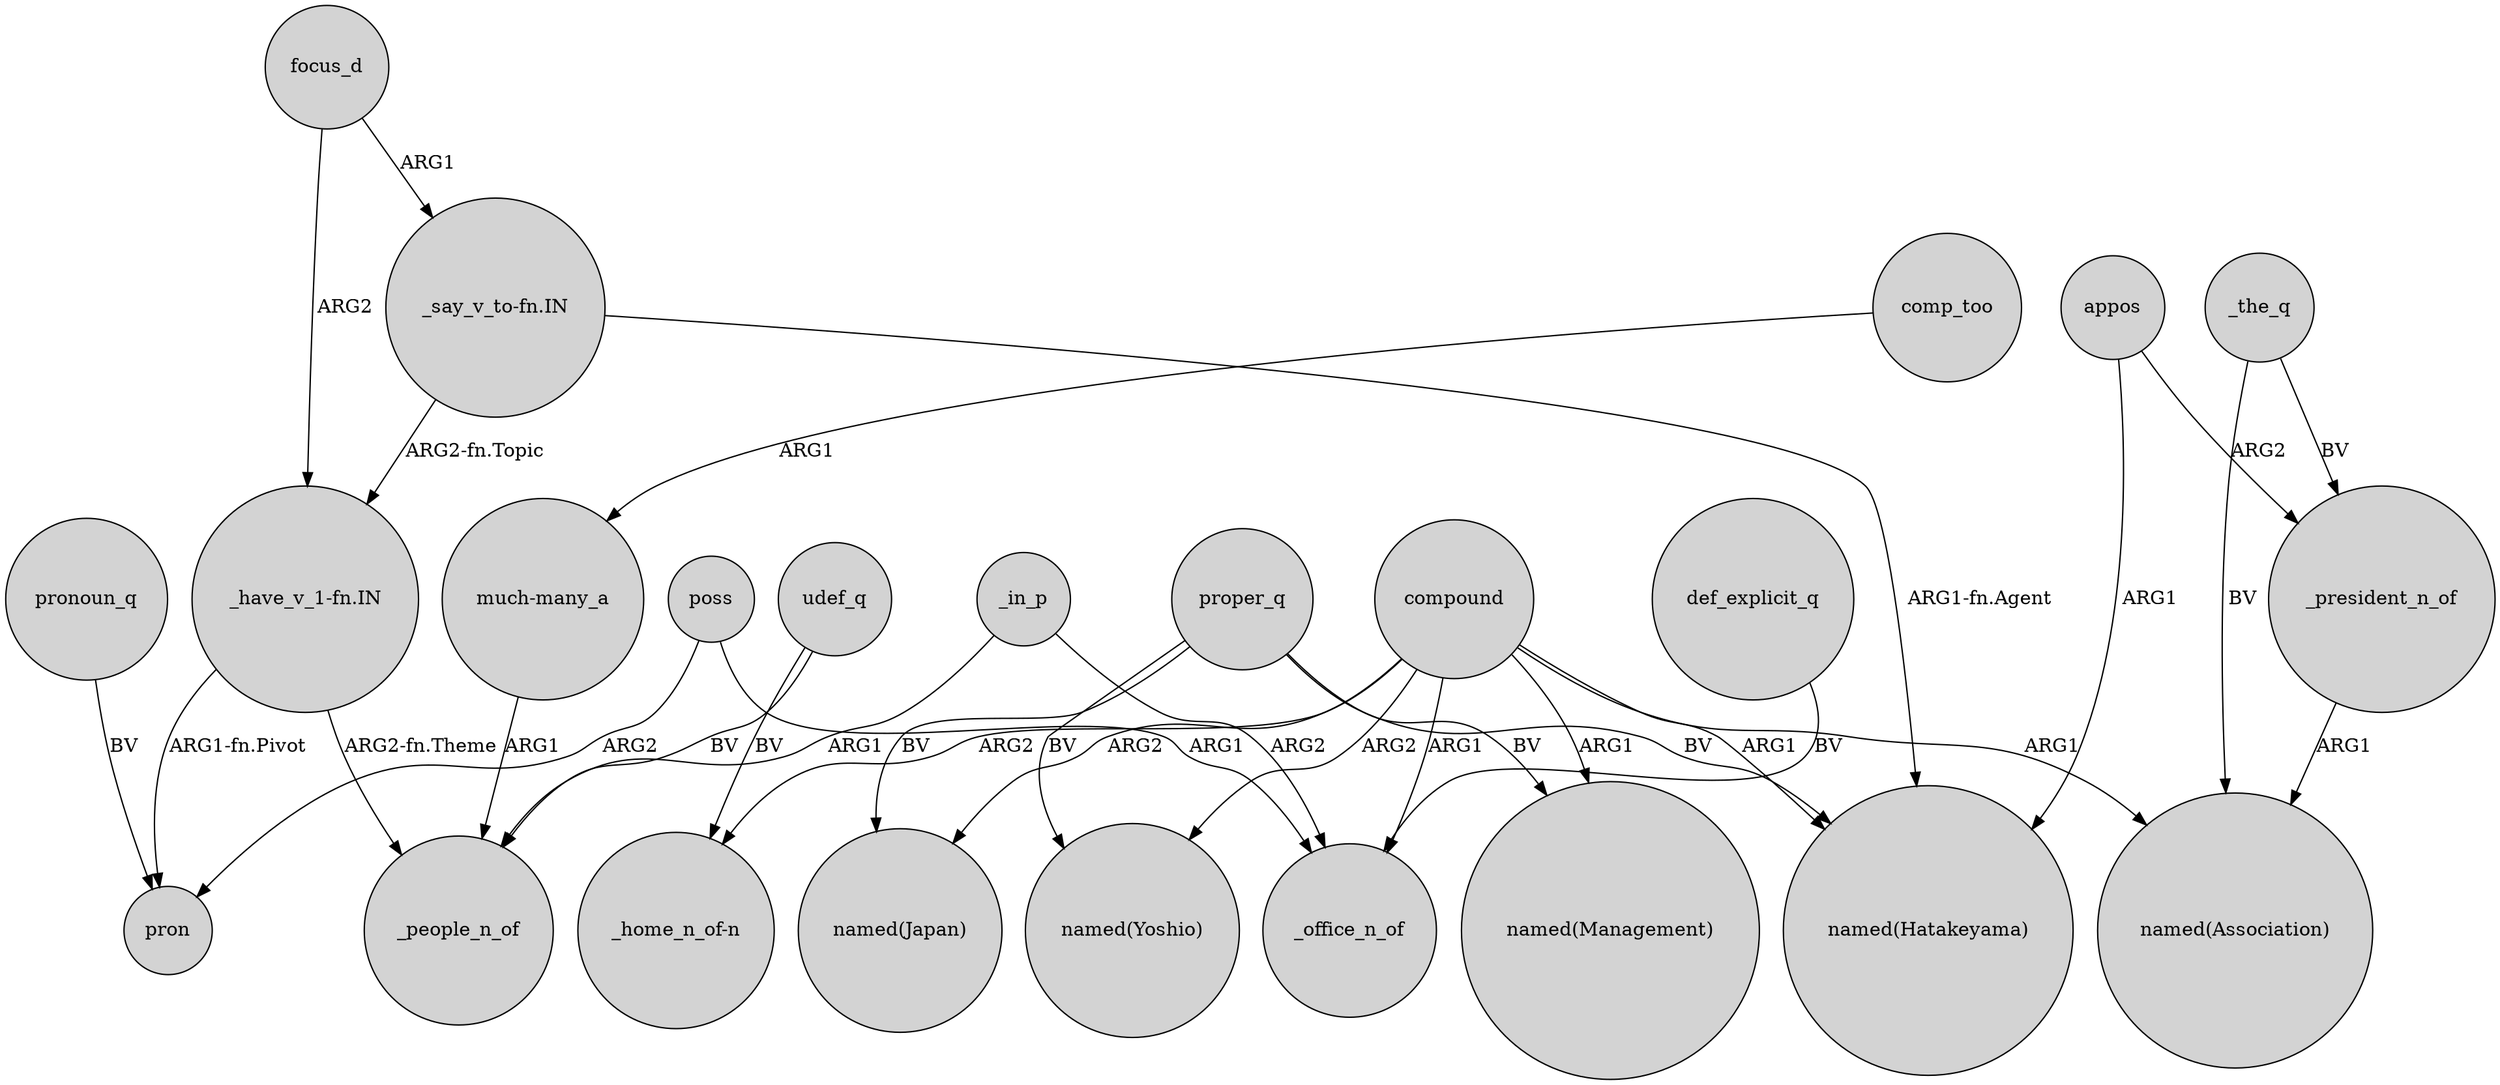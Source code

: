 digraph {
	node [shape=circle style=filled]
	poss -> pron [label=ARG2]
	comp_too -> "much-many_a" [label=ARG1]
	proper_q -> "named(Yoshio)" [label=BV]
	focus_d -> "_have_v_1-fn.IN" [label=ARG2]
	def_explicit_q -> _office_n_of [label=BV]
	udef_q -> "_home_n_of-n" [label=BV]
	compound -> _office_n_of [label=ARG1]
	"much-many_a" -> _people_n_of [label=ARG1]
	compound -> "named(Japan)" [label=ARG2]
	"_have_v_1-fn.IN" -> pron [label="ARG1-fn.Pivot"]
	proper_q -> "named(Japan)" [label=BV]
	_in_p -> _office_n_of [label=ARG2]
	appos -> _president_n_of [label=ARG2]
	udef_q -> _people_n_of [label=BV]
	pronoun_q -> pron [label=BV]
	"_have_v_1-fn.IN" -> _people_n_of [label="ARG2-fn.Theme"]
	proper_q -> "named(Hatakeyama)" [label=BV]
	"_say_v_to-fn.IN" -> "named(Hatakeyama)" [label="ARG1-fn.Agent"]
	_in_p -> _people_n_of [label=ARG1]
	_the_q -> _president_n_of [label=BV]
	poss -> _office_n_of [label=ARG1]
	compound -> "named(Hatakeyama)" [label=ARG1]
	"_say_v_to-fn.IN" -> "_have_v_1-fn.IN" [label="ARG2-fn.Topic"]
	compound -> "named(Yoshio)" [label=ARG2]
	_the_q -> "named(Association)" [label=BV]
	appos -> "named(Hatakeyama)" [label=ARG1]
	compound -> "_home_n_of-n" [label=ARG2]
	compound -> "named(Management)" [label=ARG1]
	compound -> "named(Association)" [label=ARG1]
	_president_n_of -> "named(Association)" [label=ARG1]
	proper_q -> "named(Management)" [label=BV]
	focus_d -> "_say_v_to-fn.IN" [label=ARG1]
}

